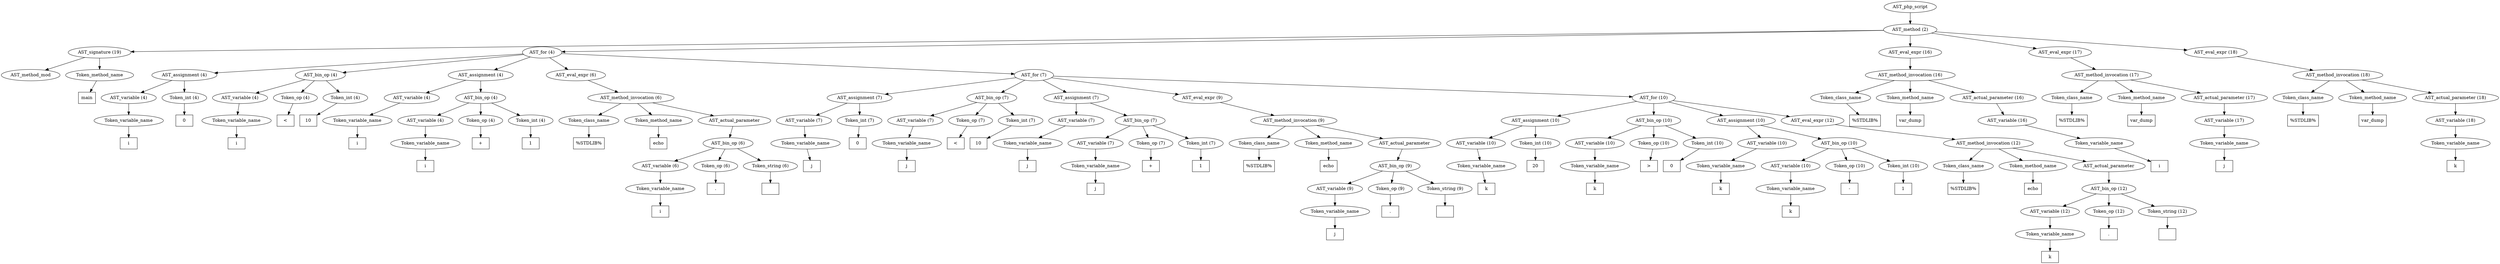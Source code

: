 /*
 * AST in dot format generated by phc -- the PHP compiler
 */

digraph AST {
node_0 [label="AST_php_script"];
node_1 [label="AST_method (2)"];
node_2 [label="AST_signature (19)"];
node_3 [label="AST_method_mod"];
node_4 [label="Token_method_name"];
node_5 [label="main", shape=box]
node_4 -> node_5;
node_2 -> node_4;
node_2 -> node_3;
node_6 [label="AST_for (4)"];
node_7 [label="AST_assignment (4)"];
node_8 [label="AST_variable (4)"];
node_9 [label="Token_variable_name"];
node_10 [label="i", shape=box]
node_9 -> node_10;
node_8 -> node_9;
node_11 [label="Token_int (4)"];
node_12 [label="0", shape=box]
node_11 -> node_12;
node_7 -> node_11;
node_7 -> node_8;
node_13 [label="AST_bin_op (4)"];
node_14 [label="AST_variable (4)"];
node_15 [label="Token_variable_name"];
node_16 [label="i", shape=box]
node_15 -> node_16;
node_14 -> node_15;
node_17 [label="Token_op (4)"];
node_18 [label="<", shape=box]
node_17 -> node_18;
node_19 [label="Token_int (4)"];
node_20 [label="10", shape=box]
node_19 -> node_20;
node_13 -> node_19;
node_13 -> node_17;
node_13 -> node_14;
node_21 [label="AST_assignment (4)"];
node_22 [label="AST_variable (4)"];
node_23 [label="Token_variable_name"];
node_24 [label="i", shape=box]
node_23 -> node_24;
node_22 -> node_23;
node_25 [label="AST_bin_op (4)"];
node_26 [label="AST_variable (4)"];
node_27 [label="Token_variable_name"];
node_28 [label="i", shape=box]
node_27 -> node_28;
node_26 -> node_27;
node_29 [label="Token_op (4)"];
node_30 [label="+", shape=box]
node_29 -> node_30;
node_31 [label="Token_int (4)"];
node_32 [label="1", shape=box]
node_31 -> node_32;
node_25 -> node_31;
node_25 -> node_29;
node_25 -> node_26;
node_21 -> node_25;
node_21 -> node_22;
node_33 [label="AST_eval_expr (6)"];
node_34 [label="AST_method_invocation (6)"];
node_35 [label="Token_class_name"];
node_36 [label="%STDLIB%", shape=box]
node_35 -> node_36;
node_37 [label="Token_method_name"];
node_38 [label="echo", shape=box]
node_37 -> node_38;
node_39 [label="AST_actual_parameter"];
node_40 [label="AST_bin_op (6)"];
node_41 [label="AST_variable (6)"];
node_42 [label="Token_variable_name"];
node_43 [label="i", shape=box]
node_42 -> node_43;
node_41 -> node_42;
node_44 [label="Token_op (6)"];
node_45 [label=".", shape=box]
node_44 -> node_45;
node_46 [label="Token_string (6)"];
node_47 [label="", shape=box]
node_46 -> node_47;
node_40 -> node_46;
node_40 -> node_44;
node_40 -> node_41;
node_39 -> node_40;
node_34 -> node_39;
node_34 -> node_37;
node_34 -> node_35;
node_33 -> node_34;
node_48 [label="AST_for (7)"];
node_49 [label="AST_assignment (7)"];
node_50 [label="AST_variable (7)"];
node_51 [label="Token_variable_name"];
node_52 [label="j", shape=box]
node_51 -> node_52;
node_50 -> node_51;
node_53 [label="Token_int (7)"];
node_54 [label="0", shape=box]
node_53 -> node_54;
node_49 -> node_53;
node_49 -> node_50;
node_55 [label="AST_bin_op (7)"];
node_56 [label="AST_variable (7)"];
node_57 [label="Token_variable_name"];
node_58 [label="j", shape=box]
node_57 -> node_58;
node_56 -> node_57;
node_59 [label="Token_op (7)"];
node_60 [label="<", shape=box]
node_59 -> node_60;
node_61 [label="Token_int (7)"];
node_62 [label="10", shape=box]
node_61 -> node_62;
node_55 -> node_61;
node_55 -> node_59;
node_55 -> node_56;
node_63 [label="AST_assignment (7)"];
node_64 [label="AST_variable (7)"];
node_65 [label="Token_variable_name"];
node_66 [label="j", shape=box]
node_65 -> node_66;
node_64 -> node_65;
node_67 [label="AST_bin_op (7)"];
node_68 [label="AST_variable (7)"];
node_69 [label="Token_variable_name"];
node_70 [label="j", shape=box]
node_69 -> node_70;
node_68 -> node_69;
node_71 [label="Token_op (7)"];
node_72 [label="+", shape=box]
node_71 -> node_72;
node_73 [label="Token_int (7)"];
node_74 [label="1", shape=box]
node_73 -> node_74;
node_67 -> node_73;
node_67 -> node_71;
node_67 -> node_68;
node_63 -> node_67;
node_63 -> node_64;
node_75 [label="AST_eval_expr (9)"];
node_76 [label="AST_method_invocation (9)"];
node_77 [label="Token_class_name"];
node_78 [label="%STDLIB%", shape=box]
node_77 -> node_78;
node_79 [label="Token_method_name"];
node_80 [label="echo", shape=box]
node_79 -> node_80;
node_81 [label="AST_actual_parameter"];
node_82 [label="AST_bin_op (9)"];
node_83 [label="AST_variable (9)"];
node_84 [label="Token_variable_name"];
node_85 [label="j", shape=box]
node_84 -> node_85;
node_83 -> node_84;
node_86 [label="Token_op (9)"];
node_87 [label=".", shape=box]
node_86 -> node_87;
node_88 [label="Token_string (9)"];
node_89 [label="", shape=box]
node_88 -> node_89;
node_82 -> node_88;
node_82 -> node_86;
node_82 -> node_83;
node_81 -> node_82;
node_76 -> node_81;
node_76 -> node_79;
node_76 -> node_77;
node_75 -> node_76;
node_90 [label="AST_for (10)"];
node_91 [label="AST_assignment (10)"];
node_92 [label="AST_variable (10)"];
node_93 [label="Token_variable_name"];
node_94 [label="k", shape=box]
node_93 -> node_94;
node_92 -> node_93;
node_95 [label="Token_int (10)"];
node_96 [label="20", shape=box]
node_95 -> node_96;
node_91 -> node_95;
node_91 -> node_92;
node_97 [label="AST_bin_op (10)"];
node_98 [label="AST_variable (10)"];
node_99 [label="Token_variable_name"];
node_100 [label="k", shape=box]
node_99 -> node_100;
node_98 -> node_99;
node_101 [label="Token_op (10)"];
node_102 [label=">", shape=box]
node_101 -> node_102;
node_103 [label="Token_int (10)"];
node_104 [label="0", shape=box]
node_103 -> node_104;
node_97 -> node_103;
node_97 -> node_101;
node_97 -> node_98;
node_105 [label="AST_assignment (10)"];
node_106 [label="AST_variable (10)"];
node_107 [label="Token_variable_name"];
node_108 [label="k", shape=box]
node_107 -> node_108;
node_106 -> node_107;
node_109 [label="AST_bin_op (10)"];
node_110 [label="AST_variable (10)"];
node_111 [label="Token_variable_name"];
node_112 [label="k", shape=box]
node_111 -> node_112;
node_110 -> node_111;
node_113 [label="Token_op (10)"];
node_114 [label="-", shape=box]
node_113 -> node_114;
node_115 [label="Token_int (10)"];
node_116 [label="1", shape=box]
node_115 -> node_116;
node_109 -> node_115;
node_109 -> node_113;
node_109 -> node_110;
node_105 -> node_109;
node_105 -> node_106;
node_117 [label="AST_eval_expr (12)"];
node_118 [label="AST_method_invocation (12)"];
node_119 [label="Token_class_name"];
node_120 [label="%STDLIB%", shape=box]
node_119 -> node_120;
node_121 [label="Token_method_name"];
node_122 [label="echo", shape=box]
node_121 -> node_122;
node_123 [label="AST_actual_parameter"];
node_124 [label="AST_bin_op (12)"];
node_125 [label="AST_variable (12)"];
node_126 [label="Token_variable_name"];
node_127 [label="k", shape=box]
node_126 -> node_127;
node_125 -> node_126;
node_128 [label="Token_op (12)"];
node_129 [label=".", shape=box]
node_128 -> node_129;
node_130 [label="Token_string (12)"];
node_131 [label="", shape=box]
node_130 -> node_131;
node_124 -> node_130;
node_124 -> node_128;
node_124 -> node_125;
node_123 -> node_124;
node_118 -> node_123;
node_118 -> node_121;
node_118 -> node_119;
node_117 -> node_118;
node_90 -> node_117;
node_90 -> node_105;
node_90 -> node_97;
node_90 -> node_91;
node_48 -> node_90;
node_48 -> node_75;
node_48 -> node_63;
node_48 -> node_55;
node_48 -> node_49;
node_6 -> node_48;
node_6 -> node_33;
node_6 -> node_21;
node_6 -> node_13;
node_6 -> node_7;
node_132 [label="AST_eval_expr (16)"];
node_133 [label="AST_method_invocation (16)"];
node_134 [label="Token_class_name"];
node_135 [label="%STDLIB%", shape=box]
node_134 -> node_135;
node_136 [label="Token_method_name"];
node_137 [label="var_dump", shape=box]
node_136 -> node_137;
node_138 [label="AST_actual_parameter (16)"];
node_139 [label="AST_variable (16)"];
node_140 [label="Token_variable_name"];
node_141 [label="i", shape=box]
node_140 -> node_141;
node_139 -> node_140;
node_138 -> node_139;
node_133 -> node_138;
node_133 -> node_136;
node_133 -> node_134;
node_132 -> node_133;
node_142 [label="AST_eval_expr (17)"];
node_143 [label="AST_method_invocation (17)"];
node_144 [label="Token_class_name"];
node_145 [label="%STDLIB%", shape=box]
node_144 -> node_145;
node_146 [label="Token_method_name"];
node_147 [label="var_dump", shape=box]
node_146 -> node_147;
node_148 [label="AST_actual_parameter (17)"];
node_149 [label="AST_variable (17)"];
node_150 [label="Token_variable_name"];
node_151 [label="j", shape=box]
node_150 -> node_151;
node_149 -> node_150;
node_148 -> node_149;
node_143 -> node_148;
node_143 -> node_146;
node_143 -> node_144;
node_142 -> node_143;
node_152 [label="AST_eval_expr (18)"];
node_153 [label="AST_method_invocation (18)"];
node_154 [label="Token_class_name"];
node_155 [label="%STDLIB%", shape=box]
node_154 -> node_155;
node_156 [label="Token_method_name"];
node_157 [label="var_dump", shape=box]
node_156 -> node_157;
node_158 [label="AST_actual_parameter (18)"];
node_159 [label="AST_variable (18)"];
node_160 [label="Token_variable_name"];
node_161 [label="k", shape=box]
node_160 -> node_161;
node_159 -> node_160;
node_158 -> node_159;
node_153 -> node_158;
node_153 -> node_156;
node_153 -> node_154;
node_152 -> node_153;
node_1 -> node_152;
node_1 -> node_142;
node_1 -> node_132;
node_1 -> node_6;
node_1 -> node_2;
node_0 -> node_1;
}
